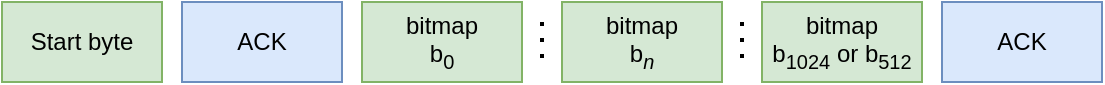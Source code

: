 <mxfile version="14.2.6" type="device"><diagram id="KjEjeeVz51o8IVQSyaPh" name="Page-1"><mxGraphModel dx="1038" dy="591" grid="1" gridSize="10" guides="1" tooltips="1" connect="1" arrows="1" fold="1" page="1" pageScale="1" pageWidth="850" pageHeight="1100" math="0" shadow="0"><root><mxCell id="0"/><mxCell id="1" parent="0"/><mxCell id="PZZ1JMUenC00m0F-a0Th-1" value="Start byte" style="rounded=0;whiteSpace=wrap;html=1;fillColor=#d5e8d4;strokeColor=#82b366;" vertex="1" parent="1"><mxGeometry x="100" y="160" width="80" height="40" as="geometry"/></mxCell><mxCell id="PZZ1JMUenC00m0F-a0Th-2" value="ACK" style="rounded=0;whiteSpace=wrap;html=1;fillColor=#dae8fc;strokeColor=#6c8ebf;" vertex="1" parent="1"><mxGeometry x="190" y="160" width="80" height="40" as="geometry"/></mxCell><mxCell id="PZZ1JMUenC00m0F-a0Th-3" value="&lt;div&gt;bitmap&lt;/div&gt;&lt;div&gt;b&lt;sub&gt;&lt;i&gt;n&lt;/i&gt;&lt;/sub&gt;&lt;br&gt;&lt;/div&gt;" style="rounded=0;whiteSpace=wrap;html=1;fillColor=#d5e8d4;strokeColor=#82b366;" vertex="1" parent="1"><mxGeometry x="380" y="160" width="80" height="40" as="geometry"/></mxCell><mxCell id="PZZ1JMUenC00m0F-a0Th-4" value="ACK" style="rounded=0;whiteSpace=wrap;html=1;fillColor=#dae8fc;strokeColor=#6c8ebf;" vertex="1" parent="1"><mxGeometry x="570" y="160" width="80" height="40" as="geometry"/></mxCell><mxCell id="PZZ1JMUenC00m0F-a0Th-7" value="" style="endArrow=none;dashed=1;html=1;dashPattern=1 3;strokeWidth=2;" edge="1" parent="1"><mxGeometry width="50" height="50" relative="1" as="geometry"><mxPoint x="470" y="170" as="sourcePoint"/><mxPoint x="470" y="190" as="targetPoint"/></mxGeometry></mxCell><mxCell id="PZZ1JMUenC00m0F-a0Th-8" value="" style="endArrow=none;dashed=1;html=1;dashPattern=1 3;strokeWidth=2;" edge="1" parent="1"><mxGeometry width="50" height="50" relative="1" as="geometry"><mxPoint x="370" y="170" as="sourcePoint"/><mxPoint x="370" y="190" as="targetPoint"/><Array as="points"><mxPoint x="370" y="190"/></Array></mxGeometry></mxCell><mxCell id="PZZ1JMUenC00m0F-a0Th-11" value="&lt;div&gt;bitmap&lt;/div&gt;&lt;div&gt;b&lt;sub&gt;0&lt;/sub&gt;&lt;br&gt;&lt;/div&gt;" style="rounded=0;whiteSpace=wrap;html=1;fillColor=#d5e8d4;strokeColor=#82b366;" vertex="1" parent="1"><mxGeometry x="280" y="160" width="80" height="40" as="geometry"/></mxCell><mxCell id="PZZ1JMUenC00m0F-a0Th-12" value="&lt;div&gt;bitmap&lt;/div&gt;&lt;div&gt;b&lt;sub&gt;1024&lt;/sub&gt; or b&lt;sub&gt;512&lt;/sub&gt;&lt;br&gt;&lt;/div&gt;" style="rounded=0;whiteSpace=wrap;html=1;fillColor=#d5e8d4;strokeColor=#82b366;" vertex="1" parent="1"><mxGeometry x="480" y="160" width="80" height="40" as="geometry"/></mxCell></root></mxGraphModel></diagram></mxfile>